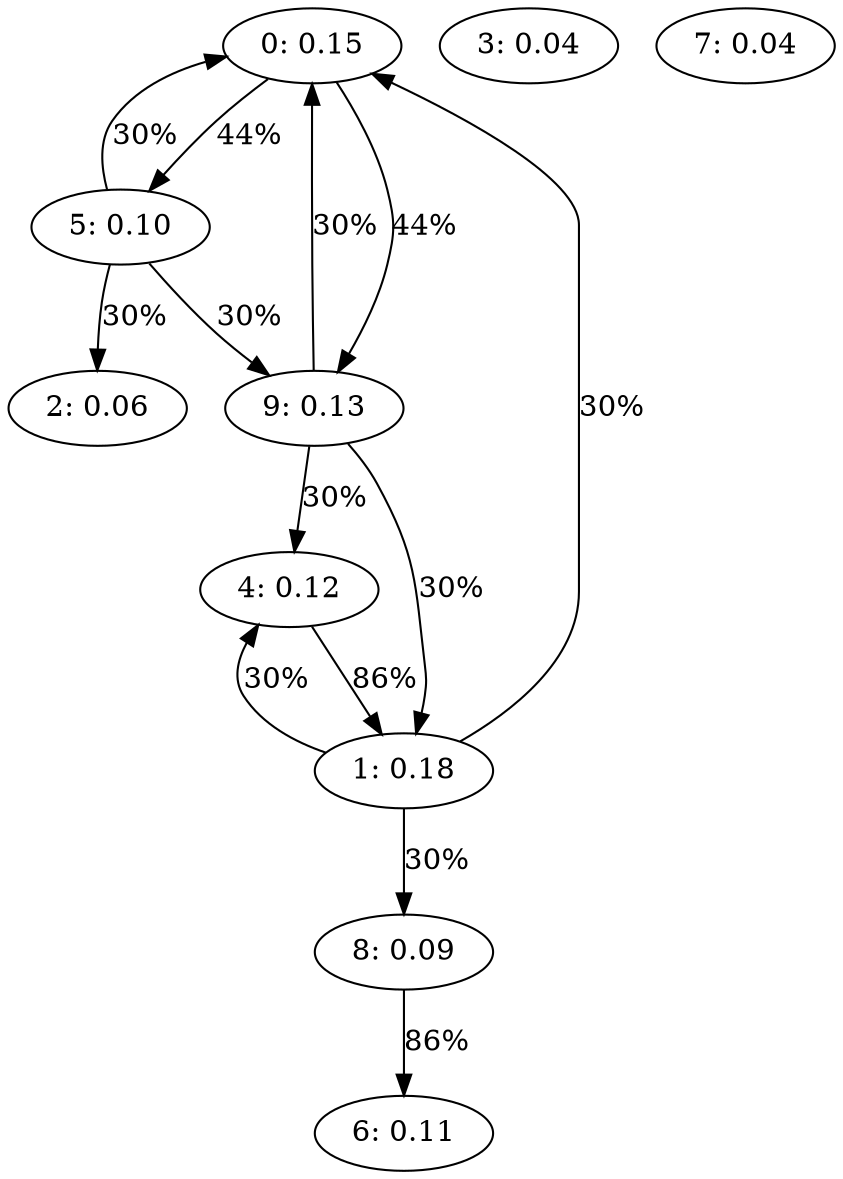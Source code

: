 // wowo
digraph {
	0 [label="0: 0.15"]
	1 [label="1: 0.18"]
	2 [label="2: 0.06"]
	3 [label="3: 0.04"]
	4 [label="4: 0.12"]
	5 [label="5: 0.10"]
	6 [label="6: 0.11"]
	7 [label="7: 0.04"]
	8 [label="8: 0.09"]
	9 [label="9: 0.13"]
	0 -> 9 [label="44%"]
	0 -> 5 [label="44%"]
	1 -> 0 [label="30%"]
	1 -> 8 [label="30%"]
	1 -> 4 [label="30%"]
	4 -> 1 [label="86%"]
	5 -> 0 [label="30%"]
	5 -> 9 [label="30%"]
	5 -> 2 [label="30%"]
	8 -> 6 [label="86%"]
	9 -> 0 [label="30%"]
	9 -> 1 [label="30%"]
	9 -> 4 [label="30%"]
}
